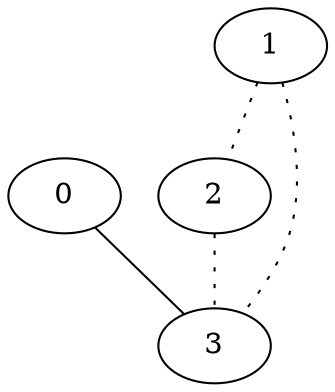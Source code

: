 graph {
a0[label=0];
a1[label=1];
a2[label=2];
a3[label=3];
a0 -- a3;
a1 -- a2 [style=dotted];
a1 -- a3 [style=dotted];
a2 -- a3 [style=dotted];
}
